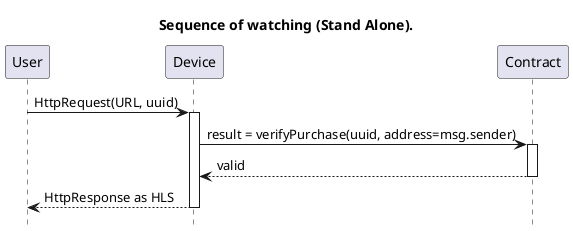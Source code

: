 @startuml watch

title Sequence of watching (Stand Alone).
hide footbox

participant User as user
participant Device as device
participant Contract as contract

user -> device: HttpRequest(URL, uuid)
activate device

device -> contract: result = verifyPurchase(uuid, address=msg.sender)
activate contract
contract --> device: valid
deactivate contract


device --> user: HttpResponse as HLS
deactivate device



@enduml